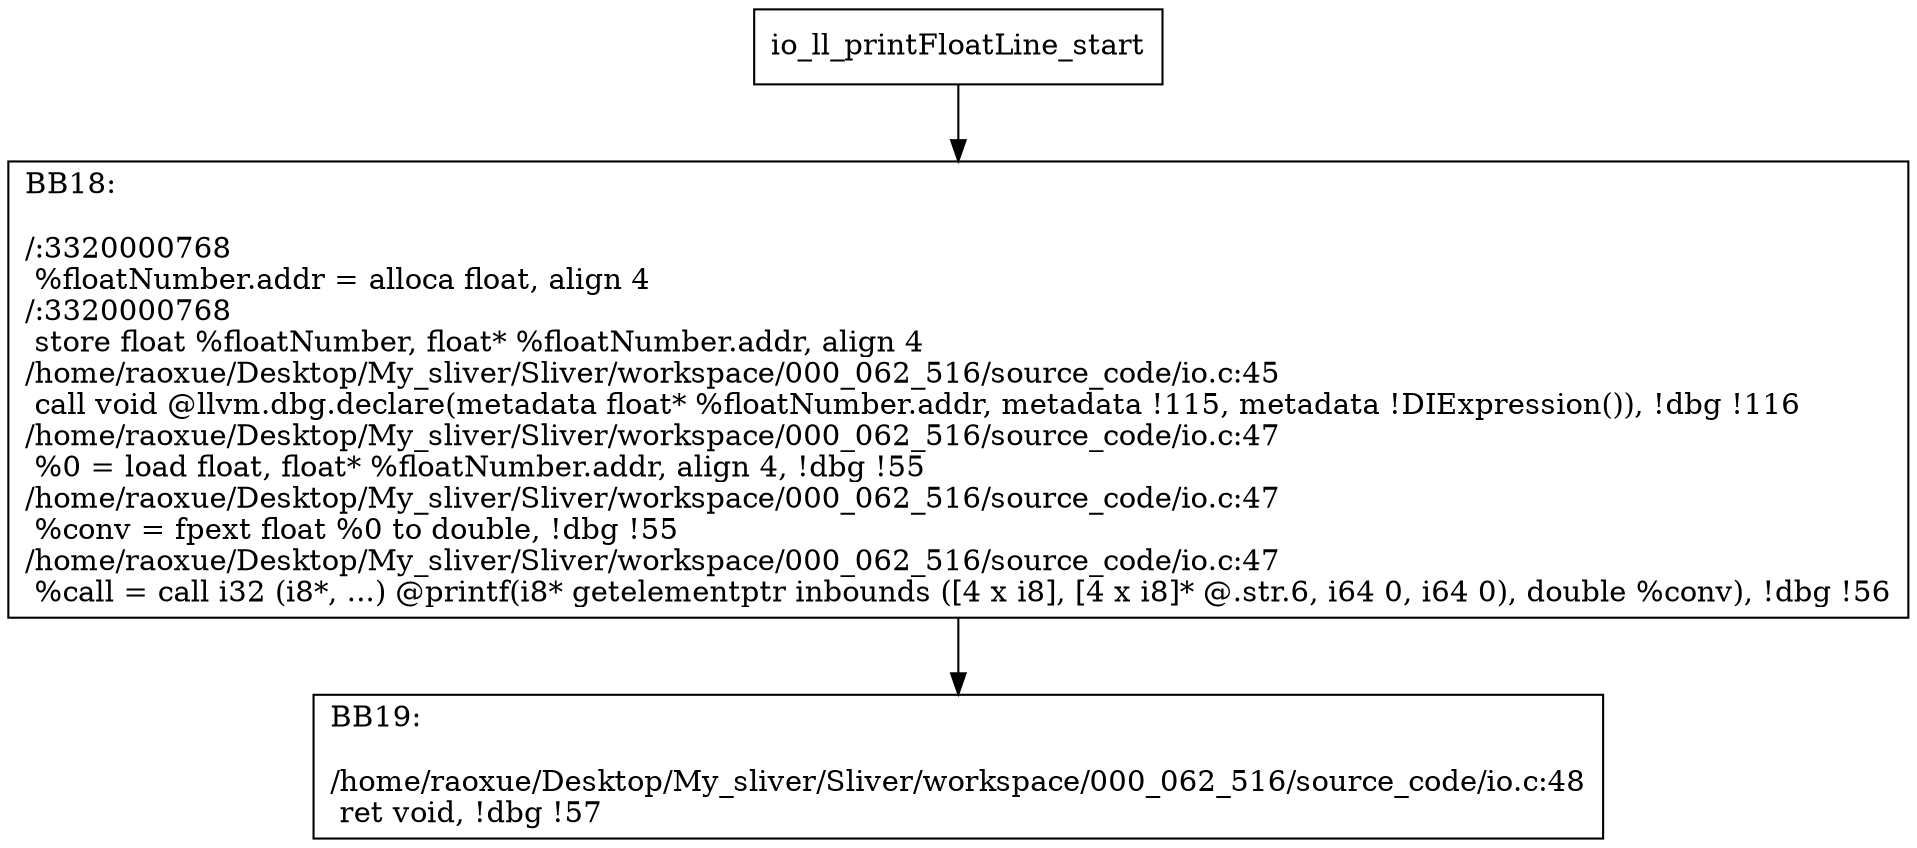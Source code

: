 digraph "CFG for'io_ll_printFloatLine' function" {
	BBio_ll_printFloatLine_start[shape=record,label="{io_ll_printFloatLine_start}"];
	BBio_ll_printFloatLine_start-> io_ll_printFloatLineBB18;
	io_ll_printFloatLineBB18 [shape=record, label="{BB18:\l\l/:3320000768\l
  %floatNumber.addr = alloca float, align 4\l
/:3320000768\l
  store float %floatNumber, float* %floatNumber.addr, align 4\l
/home/raoxue/Desktop/My_sliver/Sliver/workspace/000_062_516/source_code/io.c:45\l
  call void @llvm.dbg.declare(metadata float* %floatNumber.addr, metadata !115, metadata !DIExpression()), !dbg !116\l
/home/raoxue/Desktop/My_sliver/Sliver/workspace/000_062_516/source_code/io.c:47\l
  %0 = load float, float* %floatNumber.addr, align 4, !dbg !55\l
/home/raoxue/Desktop/My_sliver/Sliver/workspace/000_062_516/source_code/io.c:47\l
  %conv = fpext float %0 to double, !dbg !55\l
/home/raoxue/Desktop/My_sliver/Sliver/workspace/000_062_516/source_code/io.c:47\l
  %call = call i32 (i8*, ...) @printf(i8* getelementptr inbounds ([4 x i8], [4 x i8]* @.str.6, i64 0, i64 0), double %conv), !dbg !56\l
}"];
	io_ll_printFloatLineBB18-> io_ll_printFloatLineBB19;
	io_ll_printFloatLineBB19 [shape=record, label="{BB19:\l\l/home/raoxue/Desktop/My_sliver/Sliver/workspace/000_062_516/source_code/io.c:48\l
  ret void, !dbg !57\l
}"];
}
